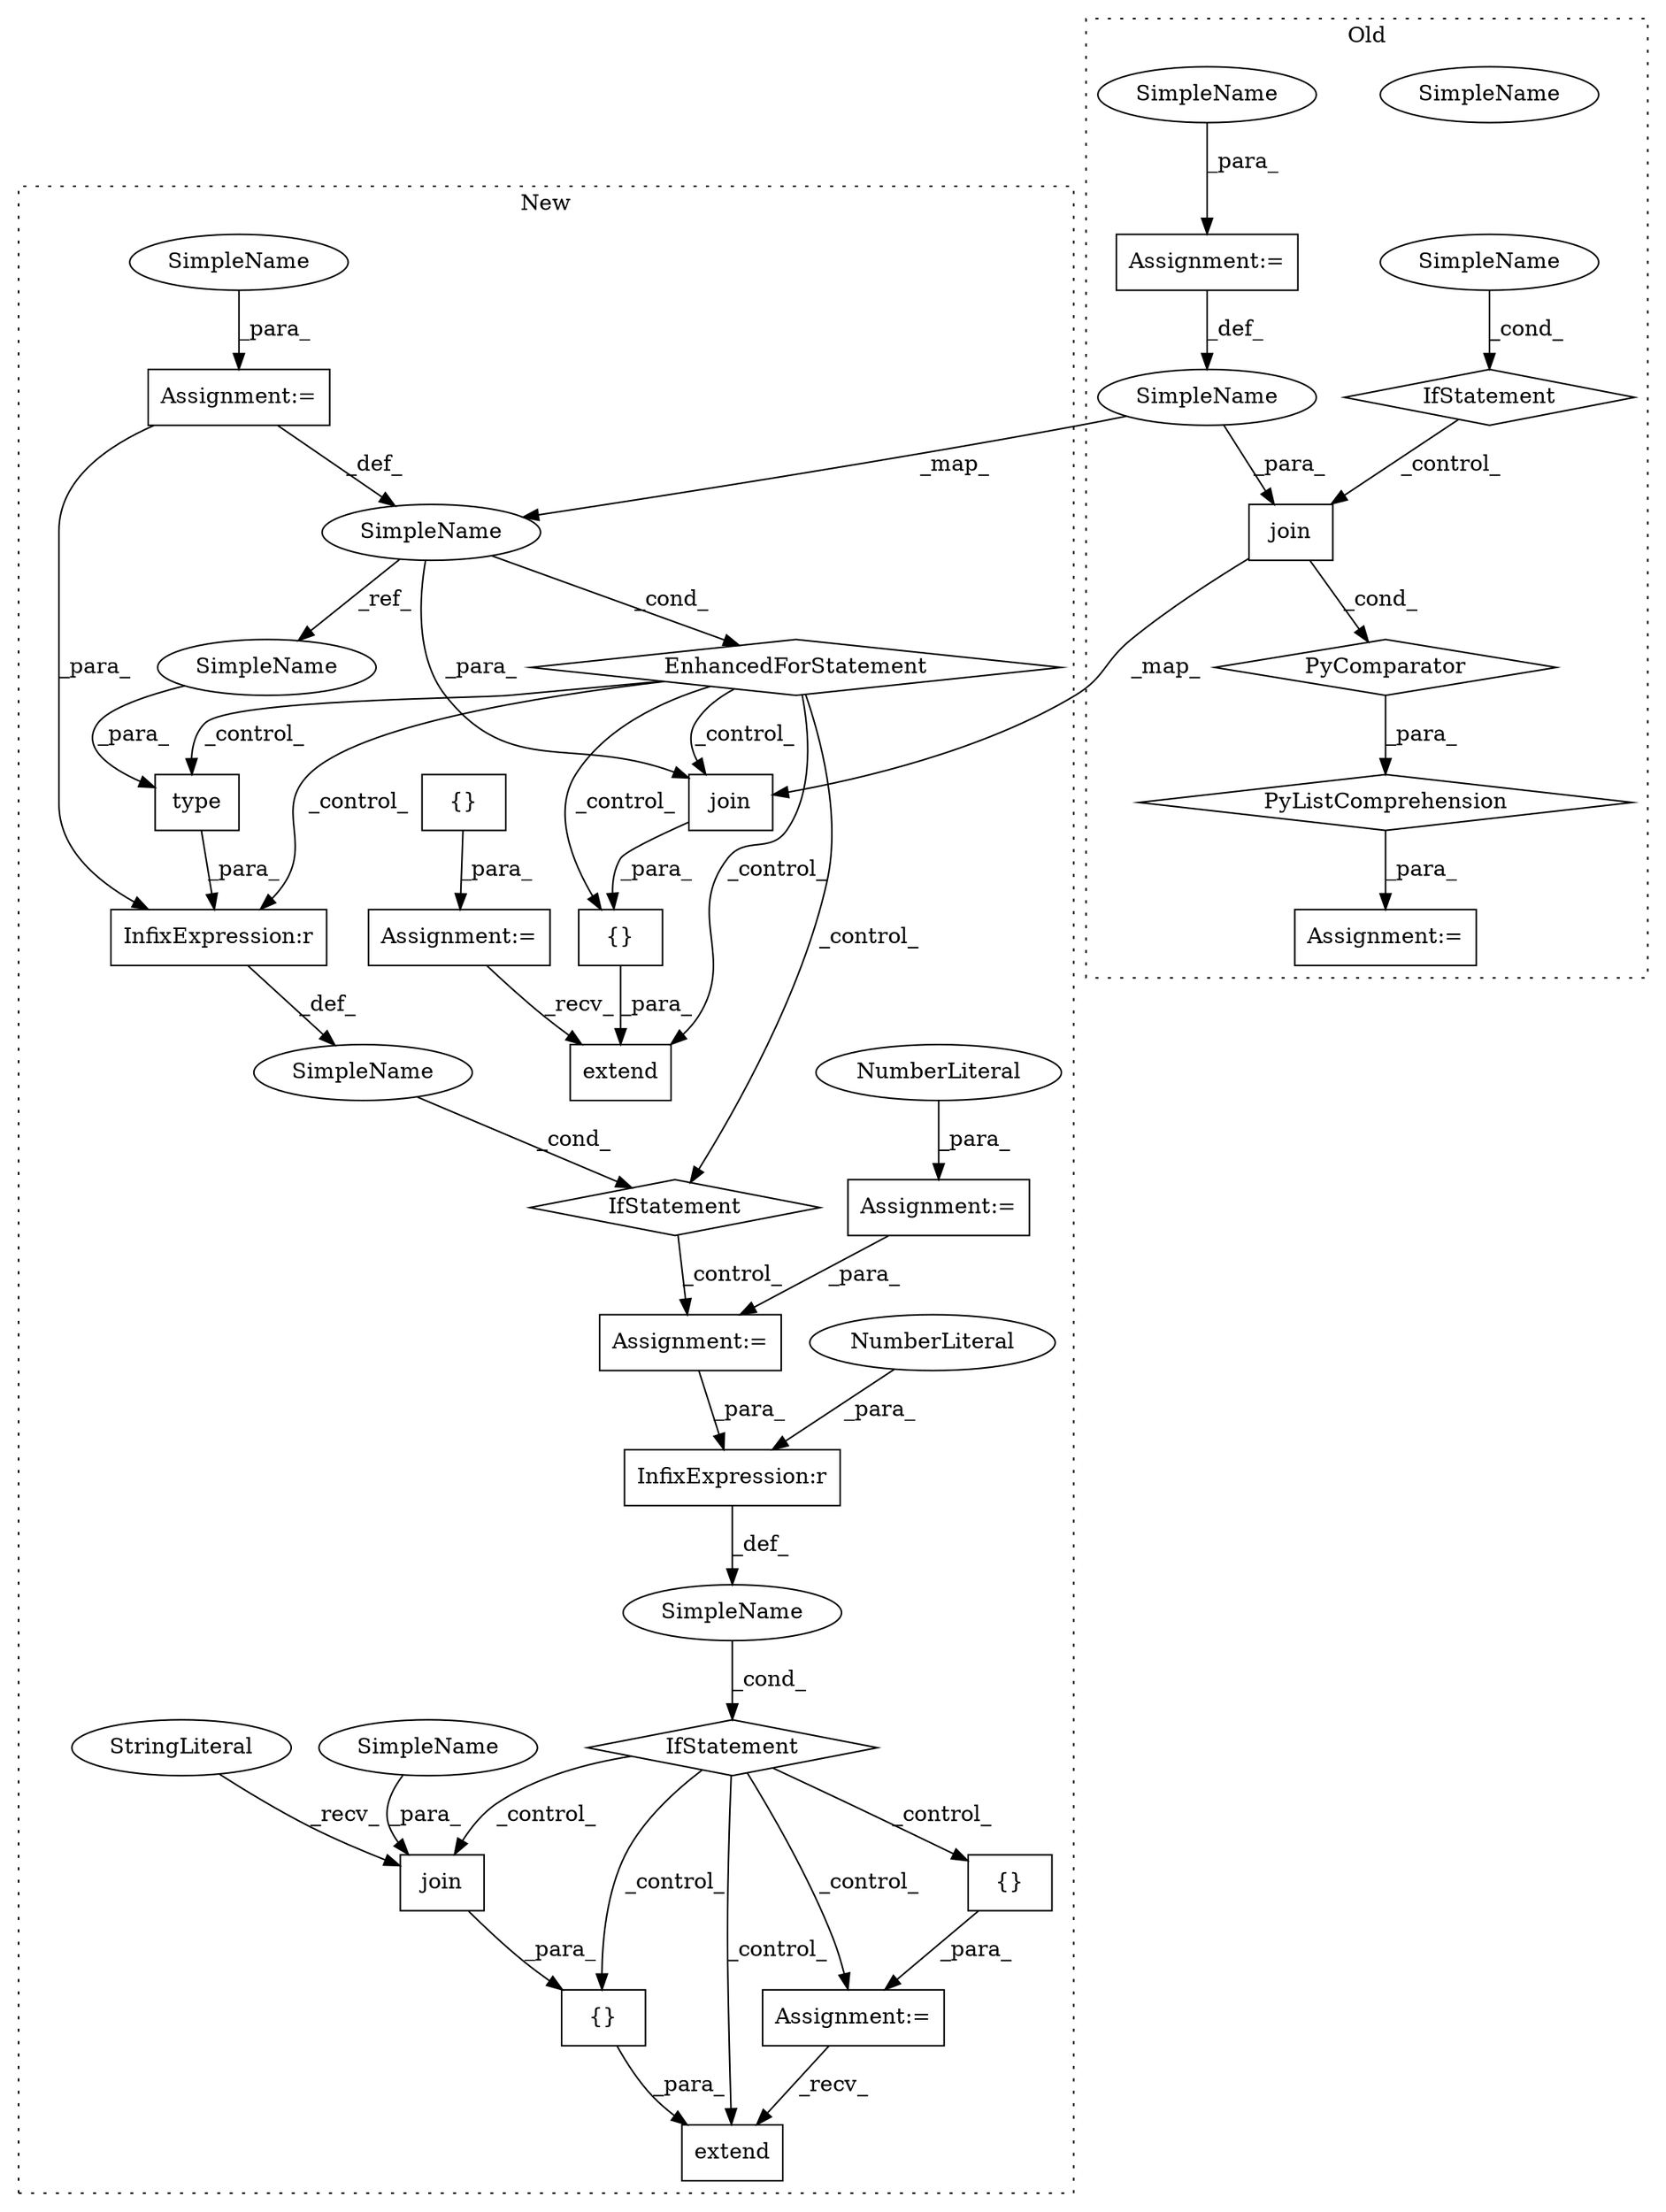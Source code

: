 digraph G {
subgraph cluster0 {
1 [label="PyComparator" a="113" s="3802" l="31" shape="diamond"];
4 [label="Assignment:=" a="7" s="3802" l="31" shape="box"];
6 [label="SimpleName" a="42" s="3805" l="7" shape="ellipse"];
10 [label="PyListComprehension" a="109" s="3728" l="113" shape="diamond"];
11 [label="Assignment:=" a="7" s="3716" l="12" shape="box"];
26 [label="join" a="32" s="3731,3743" l="5,1" shape="box"];
28 [label="SimpleName" a="42" s="3828" l="5" shape="ellipse"];
29 [label="IfStatement" a="25" s="3802" l="31" shape="diamond"];
34 [label="SimpleName" a="42" s="3828" l="5" shape="ellipse"];
36 [label="SimpleName" a="42" s="3815" l="9" shape="ellipse"];
label = "Old";
style="dotted";
}
subgraph cluster1 {
2 [label="extend" a="32" s="3890,3924" l="7,1" shape="box"];
3 [label="Assignment:=" a="7" s="3772" l="1" shape="box"];
5 [label="SimpleName" a="42" s="3850" l="7" shape="ellipse"];
7 [label="EnhancedForStatement" a="70" s="3793,3869" l="53,2" shape="diamond"];
8 [label="Assignment:=" a="7" s="3793,3869" l="53,2" shape="box"];
9 [label="{}" a="4" s="3785" l="2" shape="box"];
12 [label="type" a="32" s="3937,3949" l="5,1" shape="box"];
13 [label="join" a="32" s="4104,4118" l="5,1" shape="box"];
14 [label="extend" a="32" s="4084,4120" l="7,1" shape="box"];
15 [label="{}" a="4" s="4063" l="2" shape="box"];
16 [label="InfixExpression:r" a="27" s="4025" l="4" shape="box"];
17 [label="{}" a="4" s="4100,4119" l="1,1" shape="box"];
18 [label="NumberLiteral" a="34" s="4029" l="1" shape="ellipse"];
19 [label="InfixExpression:r" a="27" s="3950" l="4" shape="box"];
20 [label="{}" a="4" s="3906,3923" l="1,1" shape="box"];
21 [label="IfStatement" a="25" s="3933,3962" l="4,2" shape="diamond"];
22 [label="SimpleName" a="42" s="" l="" shape="ellipse"];
23 [label="Assignment:=" a="7" s="3986" l="2" shape="box"];
24 [label="IfStatement" a="25" s="4009,4030" l="4,2" shape="diamond"];
25 [label="SimpleName" a="42" s="" l="" shape="ellipse"];
27 [label="join" a="32" s="3910,3922" l="5,1" shape="box"];
30 [label="StringLiteral" a="45" s="4101" l="2" shape="ellipse"];
31 [label="Assignment:=" a="7" s="4050" l="1" shape="box"];
32 [label="Assignment:=" a="7" s="3754" l="1" shape="box"];
33 [label="NumberLiteral" a="34" s="3755" l="1" shape="ellipse"];
35 [label="SimpleName" a="42" s="3942" l="7" shape="ellipse"];
37 [label="SimpleName" a="42" s="3860" l="9" shape="ellipse"];
38 [label="SimpleName" a="42" s="4109" l="9" shape="ellipse"];
label = "New";
style="dotted";
}
1 -> 10 [label="_para_"];
3 -> 2 [label="_recv_"];
4 -> 6 [label="_def_"];
5 -> 35 [label="_ref_"];
5 -> 27 [label="_para_"];
5 -> 7 [label="_cond_"];
6 -> 5 [label="_map_"];
6 -> 26 [label="_para_"];
7 -> 20 [label="_control_"];
7 -> 2 [label="_control_"];
7 -> 27 [label="_control_"];
7 -> 12 [label="_control_"];
7 -> 19 [label="_control_"];
7 -> 21 [label="_control_"];
8 -> 19 [label="_para_"];
8 -> 5 [label="_def_"];
9 -> 3 [label="_para_"];
10 -> 11 [label="_para_"];
12 -> 19 [label="_para_"];
13 -> 17 [label="_para_"];
15 -> 31 [label="_para_"];
16 -> 25 [label="_def_"];
17 -> 14 [label="_para_"];
18 -> 16 [label="_para_"];
19 -> 22 [label="_def_"];
20 -> 2 [label="_para_"];
21 -> 23 [label="_control_"];
22 -> 21 [label="_cond_"];
23 -> 16 [label="_para_"];
24 -> 14 [label="_control_"];
24 -> 13 [label="_control_"];
24 -> 17 [label="_control_"];
24 -> 31 [label="_control_"];
24 -> 15 [label="_control_"];
25 -> 24 [label="_cond_"];
26 -> 1 [label="_cond_"];
26 -> 27 [label="_map_"];
27 -> 20 [label="_para_"];
29 -> 26 [label="_control_"];
30 -> 13 [label="_recv_"];
31 -> 14 [label="_recv_"];
32 -> 23 [label="_para_"];
33 -> 32 [label="_para_"];
34 -> 29 [label="_cond_"];
35 -> 12 [label="_para_"];
36 -> 4 [label="_para_"];
37 -> 8 [label="_para_"];
38 -> 13 [label="_para_"];
}